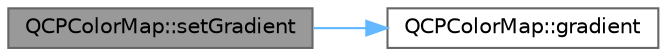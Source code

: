 digraph "QCPColorMap::setGradient"
{
 // LATEX_PDF_SIZE
  bgcolor="transparent";
  edge [fontname=Helvetica,fontsize=10,labelfontname=Helvetica,labelfontsize=10];
  node [fontname=Helvetica,fontsize=10,shape=box,height=0.2,width=0.4];
  rankdir="LR";
  Node1 [label="QCPColorMap::setGradient",height=0.2,width=0.4,color="gray40", fillcolor="grey60", style="filled", fontcolor="black",tooltip=" "];
  Node1 -> Node2 [color="steelblue1",style="solid"];
  Node2 [label="QCPColorMap::gradient",height=0.2,width=0.4,color="grey40", fillcolor="white", style="filled",URL="$class_q_c_p_color_map.html#acc4bb87c903607b96c08d2bc34bc24cd",tooltip=" "];
}
